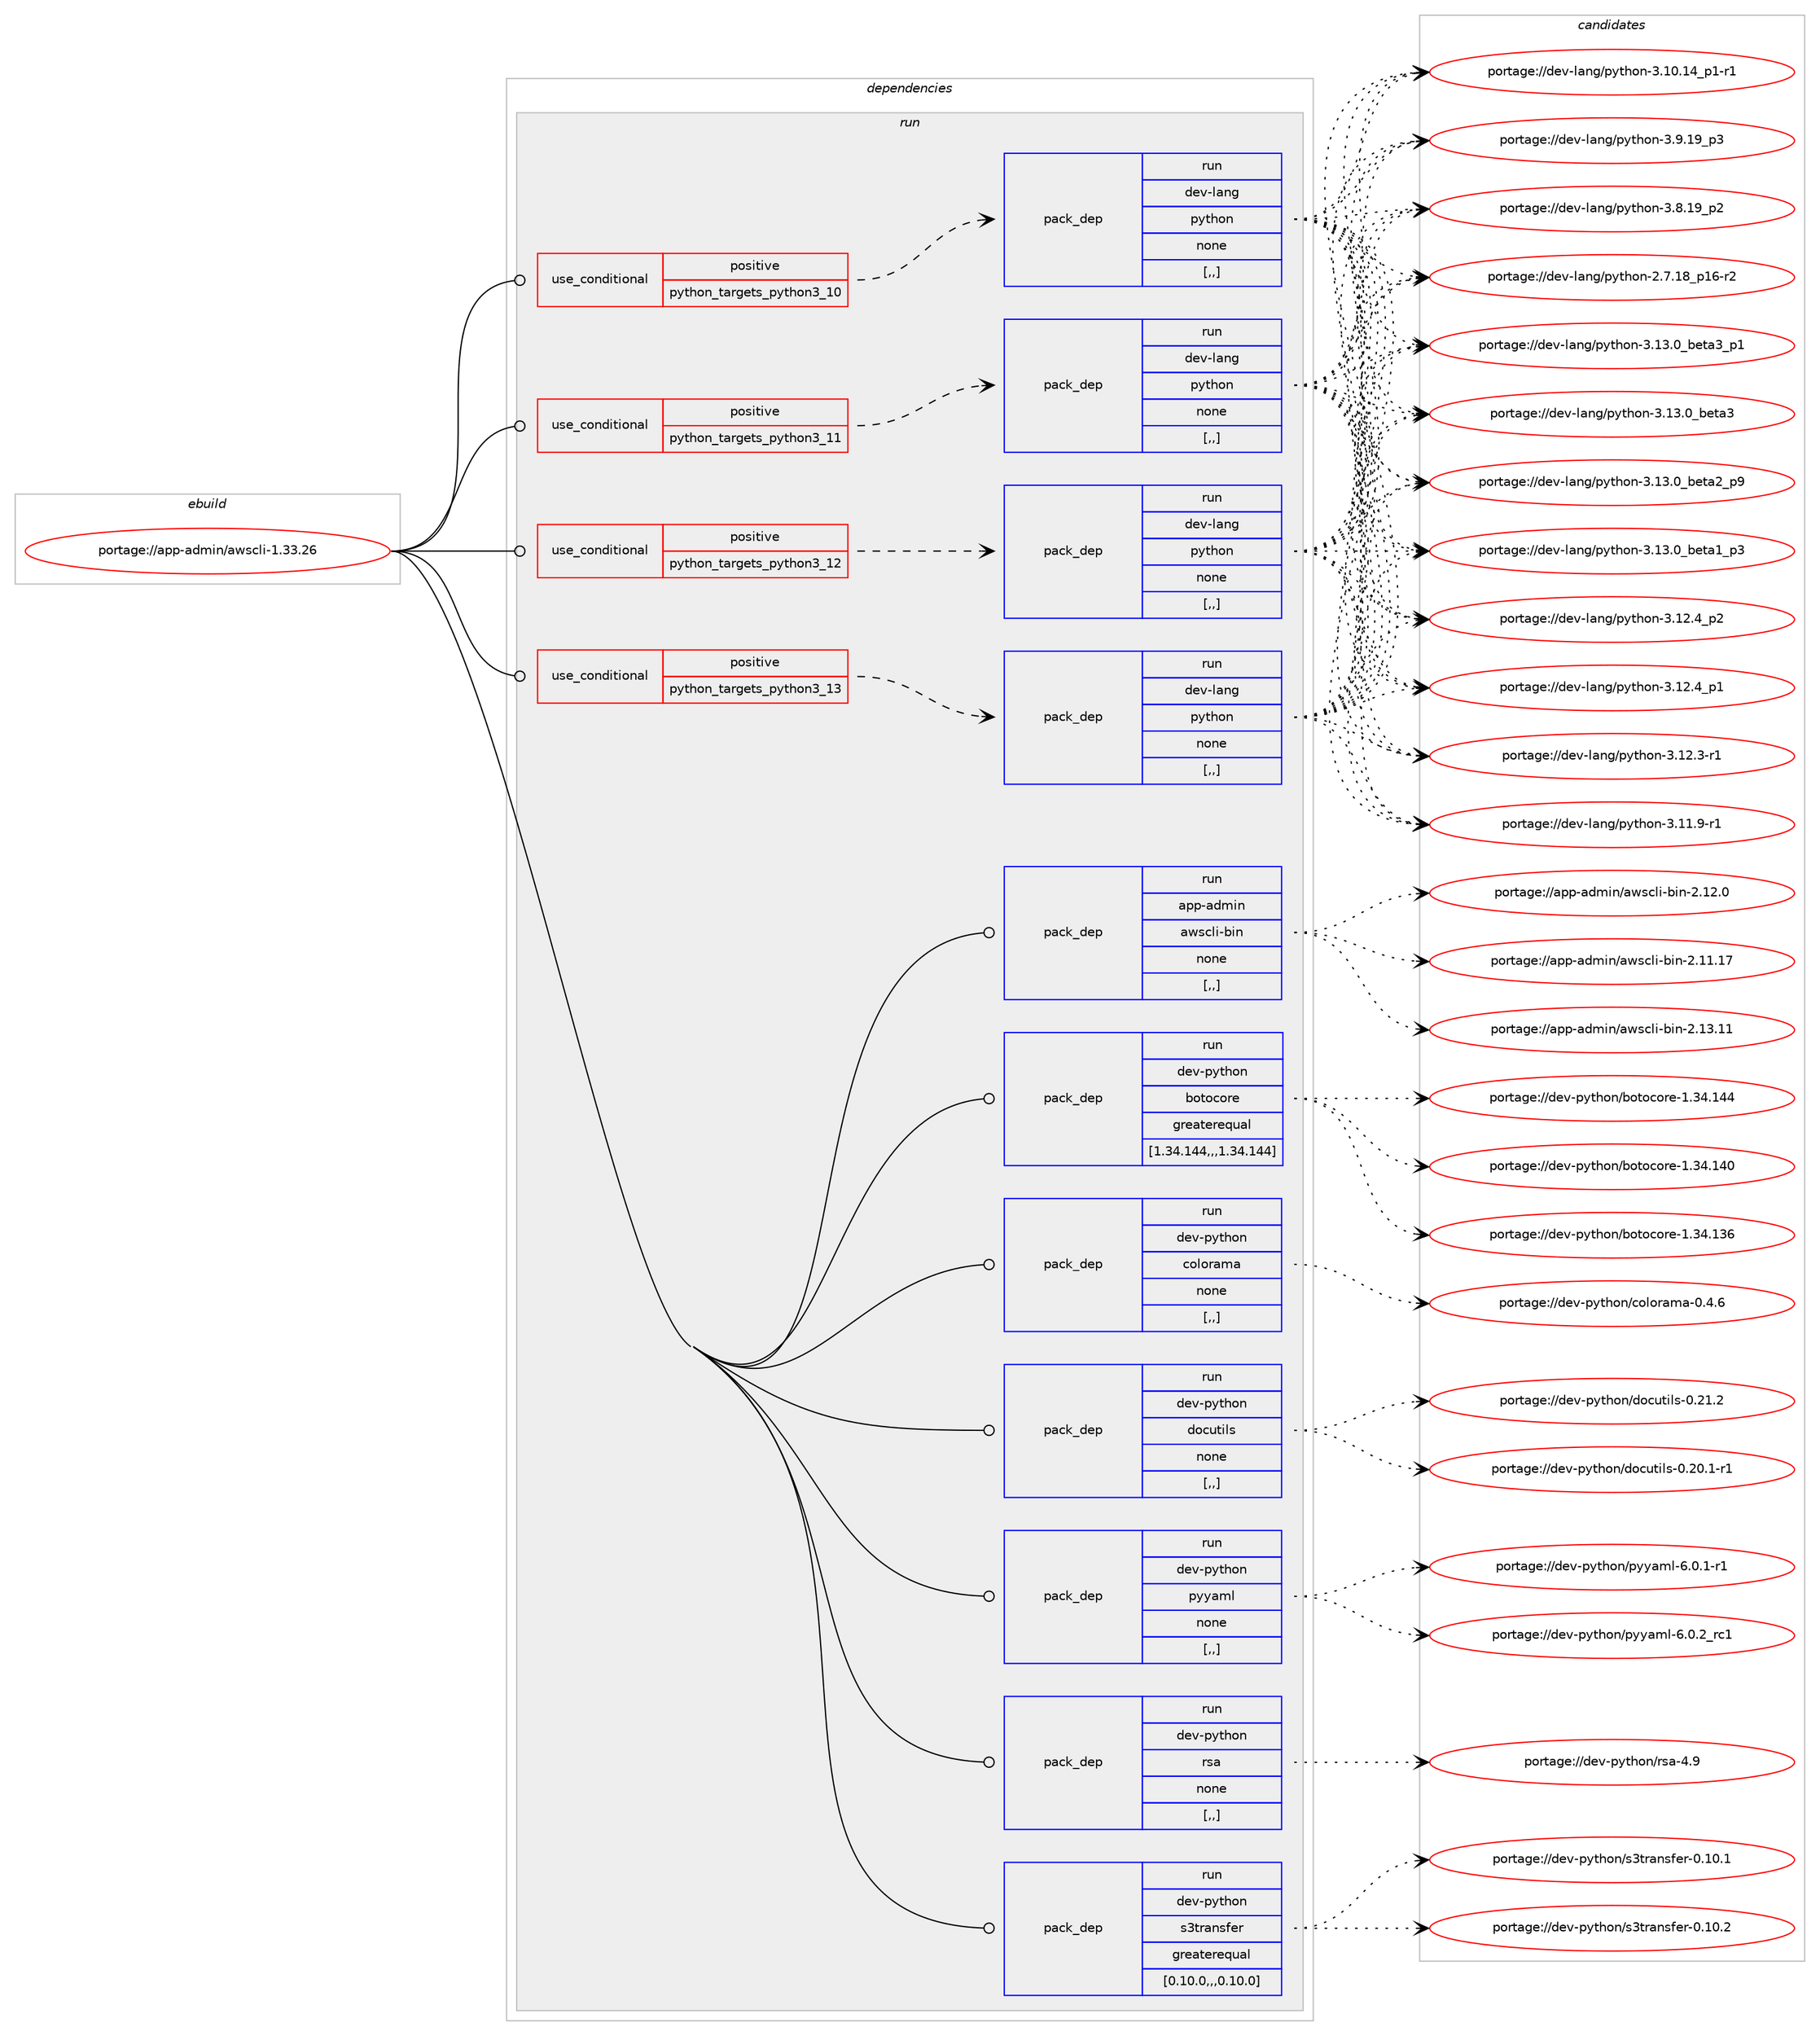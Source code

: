 digraph prolog {

# *************
# Graph options
# *************

newrank=true;
concentrate=true;
compound=true;
graph [rankdir=LR,fontname=Helvetica,fontsize=10,ranksep=1.5];#, ranksep=2.5, nodesep=0.2];
edge  [arrowhead=vee];
node  [fontname=Helvetica,fontsize=10];

# **********
# The ebuild
# **********

subgraph cluster_leftcol {
color=gray;
label=<<i>ebuild</i>>;
id [label="portage://app-admin/awscli-1.33.26", color=red, width=4, href="../app-admin/awscli-1.33.26.svg"];
}

# ****************
# The dependencies
# ****************

subgraph cluster_midcol {
color=gray;
label=<<i>dependencies</i>>;
subgraph cluster_compile {
fillcolor="#eeeeee";
style=filled;
label=<<i>compile</i>>;
}
subgraph cluster_compileandrun {
fillcolor="#eeeeee";
style=filled;
label=<<i>compile and run</i>>;
}
subgraph cluster_run {
fillcolor="#eeeeee";
style=filled;
label=<<i>run</i>>;
subgraph cond279 {
dependency1571 [label=<<TABLE BORDER="0" CELLBORDER="1" CELLSPACING="0" CELLPADDING="4"><TR><TD ROWSPAN="3" CELLPADDING="10">use_conditional</TD></TR><TR><TD>positive</TD></TR><TR><TD>python_targets_python3_10</TD></TR></TABLE>>, shape=none, color=red];
subgraph pack1289 {
dependency1572 [label=<<TABLE BORDER="0" CELLBORDER="1" CELLSPACING="0" CELLPADDING="4" WIDTH="220"><TR><TD ROWSPAN="6" CELLPADDING="30">pack_dep</TD></TR><TR><TD WIDTH="110">run</TD></TR><TR><TD>dev-lang</TD></TR><TR><TD>python</TD></TR><TR><TD>none</TD></TR><TR><TD>[,,]</TD></TR></TABLE>>, shape=none, color=blue];
}
dependency1571:e -> dependency1572:w [weight=20,style="dashed",arrowhead="vee"];
}
id:e -> dependency1571:w [weight=20,style="solid",arrowhead="odot"];
subgraph cond280 {
dependency1573 [label=<<TABLE BORDER="0" CELLBORDER="1" CELLSPACING="0" CELLPADDING="4"><TR><TD ROWSPAN="3" CELLPADDING="10">use_conditional</TD></TR><TR><TD>positive</TD></TR><TR><TD>python_targets_python3_11</TD></TR></TABLE>>, shape=none, color=red];
subgraph pack1290 {
dependency1574 [label=<<TABLE BORDER="0" CELLBORDER="1" CELLSPACING="0" CELLPADDING="4" WIDTH="220"><TR><TD ROWSPAN="6" CELLPADDING="30">pack_dep</TD></TR><TR><TD WIDTH="110">run</TD></TR><TR><TD>dev-lang</TD></TR><TR><TD>python</TD></TR><TR><TD>none</TD></TR><TR><TD>[,,]</TD></TR></TABLE>>, shape=none, color=blue];
}
dependency1573:e -> dependency1574:w [weight=20,style="dashed",arrowhead="vee"];
}
id:e -> dependency1573:w [weight=20,style="solid",arrowhead="odot"];
subgraph cond281 {
dependency1575 [label=<<TABLE BORDER="0" CELLBORDER="1" CELLSPACING="0" CELLPADDING="4"><TR><TD ROWSPAN="3" CELLPADDING="10">use_conditional</TD></TR><TR><TD>positive</TD></TR><TR><TD>python_targets_python3_12</TD></TR></TABLE>>, shape=none, color=red];
subgraph pack1291 {
dependency1576 [label=<<TABLE BORDER="0" CELLBORDER="1" CELLSPACING="0" CELLPADDING="4" WIDTH="220"><TR><TD ROWSPAN="6" CELLPADDING="30">pack_dep</TD></TR><TR><TD WIDTH="110">run</TD></TR><TR><TD>dev-lang</TD></TR><TR><TD>python</TD></TR><TR><TD>none</TD></TR><TR><TD>[,,]</TD></TR></TABLE>>, shape=none, color=blue];
}
dependency1575:e -> dependency1576:w [weight=20,style="dashed",arrowhead="vee"];
}
id:e -> dependency1575:w [weight=20,style="solid",arrowhead="odot"];
subgraph cond282 {
dependency1577 [label=<<TABLE BORDER="0" CELLBORDER="1" CELLSPACING="0" CELLPADDING="4"><TR><TD ROWSPAN="3" CELLPADDING="10">use_conditional</TD></TR><TR><TD>positive</TD></TR><TR><TD>python_targets_python3_13</TD></TR></TABLE>>, shape=none, color=red];
subgraph pack1292 {
dependency1578 [label=<<TABLE BORDER="0" CELLBORDER="1" CELLSPACING="0" CELLPADDING="4" WIDTH="220"><TR><TD ROWSPAN="6" CELLPADDING="30">pack_dep</TD></TR><TR><TD WIDTH="110">run</TD></TR><TR><TD>dev-lang</TD></TR><TR><TD>python</TD></TR><TR><TD>none</TD></TR><TR><TD>[,,]</TD></TR></TABLE>>, shape=none, color=blue];
}
dependency1577:e -> dependency1578:w [weight=20,style="dashed",arrowhead="vee"];
}
id:e -> dependency1577:w [weight=20,style="solid",arrowhead="odot"];
subgraph pack1293 {
dependency1579 [label=<<TABLE BORDER="0" CELLBORDER="1" CELLSPACING="0" CELLPADDING="4" WIDTH="220"><TR><TD ROWSPAN="6" CELLPADDING="30">pack_dep</TD></TR><TR><TD WIDTH="110">run</TD></TR><TR><TD>dev-python</TD></TR><TR><TD>botocore</TD></TR><TR><TD>greaterequal</TD></TR><TR><TD>[1.34.144,,,1.34.144]</TD></TR></TABLE>>, shape=none, color=blue];
}
id:e -> dependency1579:w [weight=20,style="solid",arrowhead="odot"];
subgraph pack1294 {
dependency1580 [label=<<TABLE BORDER="0" CELLBORDER="1" CELLSPACING="0" CELLPADDING="4" WIDTH="220"><TR><TD ROWSPAN="6" CELLPADDING="30">pack_dep</TD></TR><TR><TD WIDTH="110">run</TD></TR><TR><TD>dev-python</TD></TR><TR><TD>colorama</TD></TR><TR><TD>none</TD></TR><TR><TD>[,,]</TD></TR></TABLE>>, shape=none, color=blue];
}
id:e -> dependency1580:w [weight=20,style="solid",arrowhead="odot"];
subgraph pack1295 {
dependency1581 [label=<<TABLE BORDER="0" CELLBORDER="1" CELLSPACING="0" CELLPADDING="4" WIDTH="220"><TR><TD ROWSPAN="6" CELLPADDING="30">pack_dep</TD></TR><TR><TD WIDTH="110">run</TD></TR><TR><TD>dev-python</TD></TR><TR><TD>docutils</TD></TR><TR><TD>none</TD></TR><TR><TD>[,,]</TD></TR></TABLE>>, shape=none, color=blue];
}
id:e -> dependency1581:w [weight=20,style="solid",arrowhead="odot"];
subgraph pack1296 {
dependency1582 [label=<<TABLE BORDER="0" CELLBORDER="1" CELLSPACING="0" CELLPADDING="4" WIDTH="220"><TR><TD ROWSPAN="6" CELLPADDING="30">pack_dep</TD></TR><TR><TD WIDTH="110">run</TD></TR><TR><TD>dev-python</TD></TR><TR><TD>pyyaml</TD></TR><TR><TD>none</TD></TR><TR><TD>[,,]</TD></TR></TABLE>>, shape=none, color=blue];
}
id:e -> dependency1582:w [weight=20,style="solid",arrowhead="odot"];
subgraph pack1297 {
dependency1583 [label=<<TABLE BORDER="0" CELLBORDER="1" CELLSPACING="0" CELLPADDING="4" WIDTH="220"><TR><TD ROWSPAN="6" CELLPADDING="30">pack_dep</TD></TR><TR><TD WIDTH="110">run</TD></TR><TR><TD>dev-python</TD></TR><TR><TD>rsa</TD></TR><TR><TD>none</TD></TR><TR><TD>[,,]</TD></TR></TABLE>>, shape=none, color=blue];
}
id:e -> dependency1583:w [weight=20,style="solid",arrowhead="odot"];
subgraph pack1298 {
dependency1584 [label=<<TABLE BORDER="0" CELLBORDER="1" CELLSPACING="0" CELLPADDING="4" WIDTH="220"><TR><TD ROWSPAN="6" CELLPADDING="30">pack_dep</TD></TR><TR><TD WIDTH="110">run</TD></TR><TR><TD>dev-python</TD></TR><TR><TD>s3transfer</TD></TR><TR><TD>greaterequal</TD></TR><TR><TD>[0.10.0,,,0.10.0]</TD></TR></TABLE>>, shape=none, color=blue];
}
id:e -> dependency1584:w [weight=20,style="solid",arrowhead="odot"];
subgraph pack1299 {
dependency1585 [label=<<TABLE BORDER="0" CELLBORDER="1" CELLSPACING="0" CELLPADDING="4" WIDTH="220"><TR><TD ROWSPAN="6" CELLPADDING="30">pack_dep</TD></TR><TR><TD WIDTH="110">run</TD></TR><TR><TD>app-admin</TD></TR><TR><TD>awscli-bin</TD></TR><TR><TD>none</TD></TR><TR><TD>[,,]</TD></TR></TABLE>>, shape=none, color=blue];
}
id:e -> dependency1585:w [weight=20,style="solid",arrowhead="odot"];
}
}

# **************
# The candidates
# **************

subgraph cluster_choices {
rank=same;
color=gray;
label=<<i>candidates</i>>;

subgraph choice1289 {
color=black;
nodesep=1;
choice10010111845108971101034711212111610411111045514649514648959810111697519511249 [label="portage://dev-lang/python-3.13.0_beta3_p1", color=red, width=4,href="../dev-lang/python-3.13.0_beta3_p1.svg"];
choice1001011184510897110103471121211161041111104551464951464895981011169751 [label="portage://dev-lang/python-3.13.0_beta3", color=red, width=4,href="../dev-lang/python-3.13.0_beta3.svg"];
choice10010111845108971101034711212111610411111045514649514648959810111697509511257 [label="portage://dev-lang/python-3.13.0_beta2_p9", color=red, width=4,href="../dev-lang/python-3.13.0_beta2_p9.svg"];
choice10010111845108971101034711212111610411111045514649514648959810111697499511251 [label="portage://dev-lang/python-3.13.0_beta1_p3", color=red, width=4,href="../dev-lang/python-3.13.0_beta1_p3.svg"];
choice100101118451089711010347112121116104111110455146495046529511250 [label="portage://dev-lang/python-3.12.4_p2", color=red, width=4,href="../dev-lang/python-3.12.4_p2.svg"];
choice100101118451089711010347112121116104111110455146495046529511249 [label="portage://dev-lang/python-3.12.4_p1", color=red, width=4,href="../dev-lang/python-3.12.4_p1.svg"];
choice100101118451089711010347112121116104111110455146495046514511449 [label="portage://dev-lang/python-3.12.3-r1", color=red, width=4,href="../dev-lang/python-3.12.3-r1.svg"];
choice100101118451089711010347112121116104111110455146494946574511449 [label="portage://dev-lang/python-3.11.9-r1", color=red, width=4,href="../dev-lang/python-3.11.9-r1.svg"];
choice100101118451089711010347112121116104111110455146494846495295112494511449 [label="portage://dev-lang/python-3.10.14_p1-r1", color=red, width=4,href="../dev-lang/python-3.10.14_p1-r1.svg"];
choice100101118451089711010347112121116104111110455146574649579511251 [label="portage://dev-lang/python-3.9.19_p3", color=red, width=4,href="../dev-lang/python-3.9.19_p3.svg"];
choice100101118451089711010347112121116104111110455146564649579511250 [label="portage://dev-lang/python-3.8.19_p2", color=red, width=4,href="../dev-lang/python-3.8.19_p2.svg"];
choice100101118451089711010347112121116104111110455046554649569511249544511450 [label="portage://dev-lang/python-2.7.18_p16-r2", color=red, width=4,href="../dev-lang/python-2.7.18_p16-r2.svg"];
dependency1572:e -> choice10010111845108971101034711212111610411111045514649514648959810111697519511249:w [style=dotted,weight="100"];
dependency1572:e -> choice1001011184510897110103471121211161041111104551464951464895981011169751:w [style=dotted,weight="100"];
dependency1572:e -> choice10010111845108971101034711212111610411111045514649514648959810111697509511257:w [style=dotted,weight="100"];
dependency1572:e -> choice10010111845108971101034711212111610411111045514649514648959810111697499511251:w [style=dotted,weight="100"];
dependency1572:e -> choice100101118451089711010347112121116104111110455146495046529511250:w [style=dotted,weight="100"];
dependency1572:e -> choice100101118451089711010347112121116104111110455146495046529511249:w [style=dotted,weight="100"];
dependency1572:e -> choice100101118451089711010347112121116104111110455146495046514511449:w [style=dotted,weight="100"];
dependency1572:e -> choice100101118451089711010347112121116104111110455146494946574511449:w [style=dotted,weight="100"];
dependency1572:e -> choice100101118451089711010347112121116104111110455146494846495295112494511449:w [style=dotted,weight="100"];
dependency1572:e -> choice100101118451089711010347112121116104111110455146574649579511251:w [style=dotted,weight="100"];
dependency1572:e -> choice100101118451089711010347112121116104111110455146564649579511250:w [style=dotted,weight="100"];
dependency1572:e -> choice100101118451089711010347112121116104111110455046554649569511249544511450:w [style=dotted,weight="100"];
}
subgraph choice1290 {
color=black;
nodesep=1;
choice10010111845108971101034711212111610411111045514649514648959810111697519511249 [label="portage://dev-lang/python-3.13.0_beta3_p1", color=red, width=4,href="../dev-lang/python-3.13.0_beta3_p1.svg"];
choice1001011184510897110103471121211161041111104551464951464895981011169751 [label="portage://dev-lang/python-3.13.0_beta3", color=red, width=4,href="../dev-lang/python-3.13.0_beta3.svg"];
choice10010111845108971101034711212111610411111045514649514648959810111697509511257 [label="portage://dev-lang/python-3.13.0_beta2_p9", color=red, width=4,href="../dev-lang/python-3.13.0_beta2_p9.svg"];
choice10010111845108971101034711212111610411111045514649514648959810111697499511251 [label="portage://dev-lang/python-3.13.0_beta1_p3", color=red, width=4,href="../dev-lang/python-3.13.0_beta1_p3.svg"];
choice100101118451089711010347112121116104111110455146495046529511250 [label="portage://dev-lang/python-3.12.4_p2", color=red, width=4,href="../dev-lang/python-3.12.4_p2.svg"];
choice100101118451089711010347112121116104111110455146495046529511249 [label="portage://dev-lang/python-3.12.4_p1", color=red, width=4,href="../dev-lang/python-3.12.4_p1.svg"];
choice100101118451089711010347112121116104111110455146495046514511449 [label="portage://dev-lang/python-3.12.3-r1", color=red, width=4,href="../dev-lang/python-3.12.3-r1.svg"];
choice100101118451089711010347112121116104111110455146494946574511449 [label="portage://dev-lang/python-3.11.9-r1", color=red, width=4,href="../dev-lang/python-3.11.9-r1.svg"];
choice100101118451089711010347112121116104111110455146494846495295112494511449 [label="portage://dev-lang/python-3.10.14_p1-r1", color=red, width=4,href="../dev-lang/python-3.10.14_p1-r1.svg"];
choice100101118451089711010347112121116104111110455146574649579511251 [label="portage://dev-lang/python-3.9.19_p3", color=red, width=4,href="../dev-lang/python-3.9.19_p3.svg"];
choice100101118451089711010347112121116104111110455146564649579511250 [label="portage://dev-lang/python-3.8.19_p2", color=red, width=4,href="../dev-lang/python-3.8.19_p2.svg"];
choice100101118451089711010347112121116104111110455046554649569511249544511450 [label="portage://dev-lang/python-2.7.18_p16-r2", color=red, width=4,href="../dev-lang/python-2.7.18_p16-r2.svg"];
dependency1574:e -> choice10010111845108971101034711212111610411111045514649514648959810111697519511249:w [style=dotted,weight="100"];
dependency1574:e -> choice1001011184510897110103471121211161041111104551464951464895981011169751:w [style=dotted,weight="100"];
dependency1574:e -> choice10010111845108971101034711212111610411111045514649514648959810111697509511257:w [style=dotted,weight="100"];
dependency1574:e -> choice10010111845108971101034711212111610411111045514649514648959810111697499511251:w [style=dotted,weight="100"];
dependency1574:e -> choice100101118451089711010347112121116104111110455146495046529511250:w [style=dotted,weight="100"];
dependency1574:e -> choice100101118451089711010347112121116104111110455146495046529511249:w [style=dotted,weight="100"];
dependency1574:e -> choice100101118451089711010347112121116104111110455146495046514511449:w [style=dotted,weight="100"];
dependency1574:e -> choice100101118451089711010347112121116104111110455146494946574511449:w [style=dotted,weight="100"];
dependency1574:e -> choice100101118451089711010347112121116104111110455146494846495295112494511449:w [style=dotted,weight="100"];
dependency1574:e -> choice100101118451089711010347112121116104111110455146574649579511251:w [style=dotted,weight="100"];
dependency1574:e -> choice100101118451089711010347112121116104111110455146564649579511250:w [style=dotted,weight="100"];
dependency1574:e -> choice100101118451089711010347112121116104111110455046554649569511249544511450:w [style=dotted,weight="100"];
}
subgraph choice1291 {
color=black;
nodesep=1;
choice10010111845108971101034711212111610411111045514649514648959810111697519511249 [label="portage://dev-lang/python-3.13.0_beta3_p1", color=red, width=4,href="../dev-lang/python-3.13.0_beta3_p1.svg"];
choice1001011184510897110103471121211161041111104551464951464895981011169751 [label="portage://dev-lang/python-3.13.0_beta3", color=red, width=4,href="../dev-lang/python-3.13.0_beta3.svg"];
choice10010111845108971101034711212111610411111045514649514648959810111697509511257 [label="portage://dev-lang/python-3.13.0_beta2_p9", color=red, width=4,href="../dev-lang/python-3.13.0_beta2_p9.svg"];
choice10010111845108971101034711212111610411111045514649514648959810111697499511251 [label="portage://dev-lang/python-3.13.0_beta1_p3", color=red, width=4,href="../dev-lang/python-3.13.0_beta1_p3.svg"];
choice100101118451089711010347112121116104111110455146495046529511250 [label="portage://dev-lang/python-3.12.4_p2", color=red, width=4,href="../dev-lang/python-3.12.4_p2.svg"];
choice100101118451089711010347112121116104111110455146495046529511249 [label="portage://dev-lang/python-3.12.4_p1", color=red, width=4,href="../dev-lang/python-3.12.4_p1.svg"];
choice100101118451089711010347112121116104111110455146495046514511449 [label="portage://dev-lang/python-3.12.3-r1", color=red, width=4,href="../dev-lang/python-3.12.3-r1.svg"];
choice100101118451089711010347112121116104111110455146494946574511449 [label="portage://dev-lang/python-3.11.9-r1", color=red, width=4,href="../dev-lang/python-3.11.9-r1.svg"];
choice100101118451089711010347112121116104111110455146494846495295112494511449 [label="portage://dev-lang/python-3.10.14_p1-r1", color=red, width=4,href="../dev-lang/python-3.10.14_p1-r1.svg"];
choice100101118451089711010347112121116104111110455146574649579511251 [label="portage://dev-lang/python-3.9.19_p3", color=red, width=4,href="../dev-lang/python-3.9.19_p3.svg"];
choice100101118451089711010347112121116104111110455146564649579511250 [label="portage://dev-lang/python-3.8.19_p2", color=red, width=4,href="../dev-lang/python-3.8.19_p2.svg"];
choice100101118451089711010347112121116104111110455046554649569511249544511450 [label="portage://dev-lang/python-2.7.18_p16-r2", color=red, width=4,href="../dev-lang/python-2.7.18_p16-r2.svg"];
dependency1576:e -> choice10010111845108971101034711212111610411111045514649514648959810111697519511249:w [style=dotted,weight="100"];
dependency1576:e -> choice1001011184510897110103471121211161041111104551464951464895981011169751:w [style=dotted,weight="100"];
dependency1576:e -> choice10010111845108971101034711212111610411111045514649514648959810111697509511257:w [style=dotted,weight="100"];
dependency1576:e -> choice10010111845108971101034711212111610411111045514649514648959810111697499511251:w [style=dotted,weight="100"];
dependency1576:e -> choice100101118451089711010347112121116104111110455146495046529511250:w [style=dotted,weight="100"];
dependency1576:e -> choice100101118451089711010347112121116104111110455146495046529511249:w [style=dotted,weight="100"];
dependency1576:e -> choice100101118451089711010347112121116104111110455146495046514511449:w [style=dotted,weight="100"];
dependency1576:e -> choice100101118451089711010347112121116104111110455146494946574511449:w [style=dotted,weight="100"];
dependency1576:e -> choice100101118451089711010347112121116104111110455146494846495295112494511449:w [style=dotted,weight="100"];
dependency1576:e -> choice100101118451089711010347112121116104111110455146574649579511251:w [style=dotted,weight="100"];
dependency1576:e -> choice100101118451089711010347112121116104111110455146564649579511250:w [style=dotted,weight="100"];
dependency1576:e -> choice100101118451089711010347112121116104111110455046554649569511249544511450:w [style=dotted,weight="100"];
}
subgraph choice1292 {
color=black;
nodesep=1;
choice10010111845108971101034711212111610411111045514649514648959810111697519511249 [label="portage://dev-lang/python-3.13.0_beta3_p1", color=red, width=4,href="../dev-lang/python-3.13.0_beta3_p1.svg"];
choice1001011184510897110103471121211161041111104551464951464895981011169751 [label="portage://dev-lang/python-3.13.0_beta3", color=red, width=4,href="../dev-lang/python-3.13.0_beta3.svg"];
choice10010111845108971101034711212111610411111045514649514648959810111697509511257 [label="portage://dev-lang/python-3.13.0_beta2_p9", color=red, width=4,href="../dev-lang/python-3.13.0_beta2_p9.svg"];
choice10010111845108971101034711212111610411111045514649514648959810111697499511251 [label="portage://dev-lang/python-3.13.0_beta1_p3", color=red, width=4,href="../dev-lang/python-3.13.0_beta1_p3.svg"];
choice100101118451089711010347112121116104111110455146495046529511250 [label="portage://dev-lang/python-3.12.4_p2", color=red, width=4,href="../dev-lang/python-3.12.4_p2.svg"];
choice100101118451089711010347112121116104111110455146495046529511249 [label="portage://dev-lang/python-3.12.4_p1", color=red, width=4,href="../dev-lang/python-3.12.4_p1.svg"];
choice100101118451089711010347112121116104111110455146495046514511449 [label="portage://dev-lang/python-3.12.3-r1", color=red, width=4,href="../dev-lang/python-3.12.3-r1.svg"];
choice100101118451089711010347112121116104111110455146494946574511449 [label="portage://dev-lang/python-3.11.9-r1", color=red, width=4,href="../dev-lang/python-3.11.9-r1.svg"];
choice100101118451089711010347112121116104111110455146494846495295112494511449 [label="portage://dev-lang/python-3.10.14_p1-r1", color=red, width=4,href="../dev-lang/python-3.10.14_p1-r1.svg"];
choice100101118451089711010347112121116104111110455146574649579511251 [label="portage://dev-lang/python-3.9.19_p3", color=red, width=4,href="../dev-lang/python-3.9.19_p3.svg"];
choice100101118451089711010347112121116104111110455146564649579511250 [label="portage://dev-lang/python-3.8.19_p2", color=red, width=4,href="../dev-lang/python-3.8.19_p2.svg"];
choice100101118451089711010347112121116104111110455046554649569511249544511450 [label="portage://dev-lang/python-2.7.18_p16-r2", color=red, width=4,href="../dev-lang/python-2.7.18_p16-r2.svg"];
dependency1578:e -> choice10010111845108971101034711212111610411111045514649514648959810111697519511249:w [style=dotted,weight="100"];
dependency1578:e -> choice1001011184510897110103471121211161041111104551464951464895981011169751:w [style=dotted,weight="100"];
dependency1578:e -> choice10010111845108971101034711212111610411111045514649514648959810111697509511257:w [style=dotted,weight="100"];
dependency1578:e -> choice10010111845108971101034711212111610411111045514649514648959810111697499511251:w [style=dotted,weight="100"];
dependency1578:e -> choice100101118451089711010347112121116104111110455146495046529511250:w [style=dotted,weight="100"];
dependency1578:e -> choice100101118451089711010347112121116104111110455146495046529511249:w [style=dotted,weight="100"];
dependency1578:e -> choice100101118451089711010347112121116104111110455146495046514511449:w [style=dotted,weight="100"];
dependency1578:e -> choice100101118451089711010347112121116104111110455146494946574511449:w [style=dotted,weight="100"];
dependency1578:e -> choice100101118451089711010347112121116104111110455146494846495295112494511449:w [style=dotted,weight="100"];
dependency1578:e -> choice100101118451089711010347112121116104111110455146574649579511251:w [style=dotted,weight="100"];
dependency1578:e -> choice100101118451089711010347112121116104111110455146564649579511250:w [style=dotted,weight="100"];
dependency1578:e -> choice100101118451089711010347112121116104111110455046554649569511249544511450:w [style=dotted,weight="100"];
}
subgraph choice1293 {
color=black;
nodesep=1;
choice10010111845112121116104111110479811111611199111114101454946515246495252 [label="portage://dev-python/botocore-1.34.144", color=red, width=4,href="../dev-python/botocore-1.34.144.svg"];
choice10010111845112121116104111110479811111611199111114101454946515246495248 [label="portage://dev-python/botocore-1.34.140", color=red, width=4,href="../dev-python/botocore-1.34.140.svg"];
choice10010111845112121116104111110479811111611199111114101454946515246495154 [label="portage://dev-python/botocore-1.34.136", color=red, width=4,href="../dev-python/botocore-1.34.136.svg"];
dependency1579:e -> choice10010111845112121116104111110479811111611199111114101454946515246495252:w [style=dotted,weight="100"];
dependency1579:e -> choice10010111845112121116104111110479811111611199111114101454946515246495248:w [style=dotted,weight="100"];
dependency1579:e -> choice10010111845112121116104111110479811111611199111114101454946515246495154:w [style=dotted,weight="100"];
}
subgraph choice1294 {
color=black;
nodesep=1;
choice1001011184511212111610411111047991111081111149710997454846524654 [label="portage://dev-python/colorama-0.4.6", color=red, width=4,href="../dev-python/colorama-0.4.6.svg"];
dependency1580:e -> choice1001011184511212111610411111047991111081111149710997454846524654:w [style=dotted,weight="100"];
}
subgraph choice1295 {
color=black;
nodesep=1;
choice10010111845112121116104111110471001119911711610510811545484650494650 [label="portage://dev-python/docutils-0.21.2", color=red, width=4,href="../dev-python/docutils-0.21.2.svg"];
choice100101118451121211161041111104710011199117116105108115454846504846494511449 [label="portage://dev-python/docutils-0.20.1-r1", color=red, width=4,href="../dev-python/docutils-0.20.1-r1.svg"];
dependency1581:e -> choice10010111845112121116104111110471001119911711610510811545484650494650:w [style=dotted,weight="100"];
dependency1581:e -> choice100101118451121211161041111104710011199117116105108115454846504846494511449:w [style=dotted,weight="100"];
}
subgraph choice1296 {
color=black;
nodesep=1;
choice100101118451121211161041111104711212112197109108455446484650951149949 [label="portage://dev-python/pyyaml-6.0.2_rc1", color=red, width=4,href="../dev-python/pyyaml-6.0.2_rc1.svg"];
choice1001011184511212111610411111047112121121971091084554464846494511449 [label="portage://dev-python/pyyaml-6.0.1-r1", color=red, width=4,href="../dev-python/pyyaml-6.0.1-r1.svg"];
dependency1582:e -> choice100101118451121211161041111104711212112197109108455446484650951149949:w [style=dotted,weight="100"];
dependency1582:e -> choice1001011184511212111610411111047112121121971091084554464846494511449:w [style=dotted,weight="100"];
}
subgraph choice1297 {
color=black;
nodesep=1;
choice10010111845112121116104111110471141159745524657 [label="portage://dev-python/rsa-4.9", color=red, width=4,href="../dev-python/rsa-4.9.svg"];
dependency1583:e -> choice10010111845112121116104111110471141159745524657:w [style=dotted,weight="100"];
}
subgraph choice1298 {
color=black;
nodesep=1;
choice1001011184511212111610411111047115511161149711011510210111445484649484650 [label="portage://dev-python/s3transfer-0.10.2", color=red, width=4,href="../dev-python/s3transfer-0.10.2.svg"];
choice1001011184511212111610411111047115511161149711011510210111445484649484649 [label="portage://dev-python/s3transfer-0.10.1", color=red, width=4,href="../dev-python/s3transfer-0.10.1.svg"];
dependency1584:e -> choice1001011184511212111610411111047115511161149711011510210111445484649484650:w [style=dotted,weight="100"];
dependency1584:e -> choice1001011184511212111610411111047115511161149711011510210111445484649484649:w [style=dotted,weight="100"];
}
subgraph choice1299 {
color=black;
nodesep=1;
choice97112112459710010910511047971191159910810545981051104550464951464949 [label="portage://app-admin/awscli-bin-2.13.11", color=red, width=4,href="../app-admin/awscli-bin-2.13.11.svg"];
choice971121124597100109105110479711911599108105459810511045504649504648 [label="portage://app-admin/awscli-bin-2.12.0", color=red, width=4,href="../app-admin/awscli-bin-2.12.0.svg"];
choice97112112459710010910511047971191159910810545981051104550464949464955 [label="portage://app-admin/awscli-bin-2.11.17", color=red, width=4,href="../app-admin/awscli-bin-2.11.17.svg"];
dependency1585:e -> choice97112112459710010910511047971191159910810545981051104550464951464949:w [style=dotted,weight="100"];
dependency1585:e -> choice971121124597100109105110479711911599108105459810511045504649504648:w [style=dotted,weight="100"];
dependency1585:e -> choice97112112459710010910511047971191159910810545981051104550464949464955:w [style=dotted,weight="100"];
}
}

}
